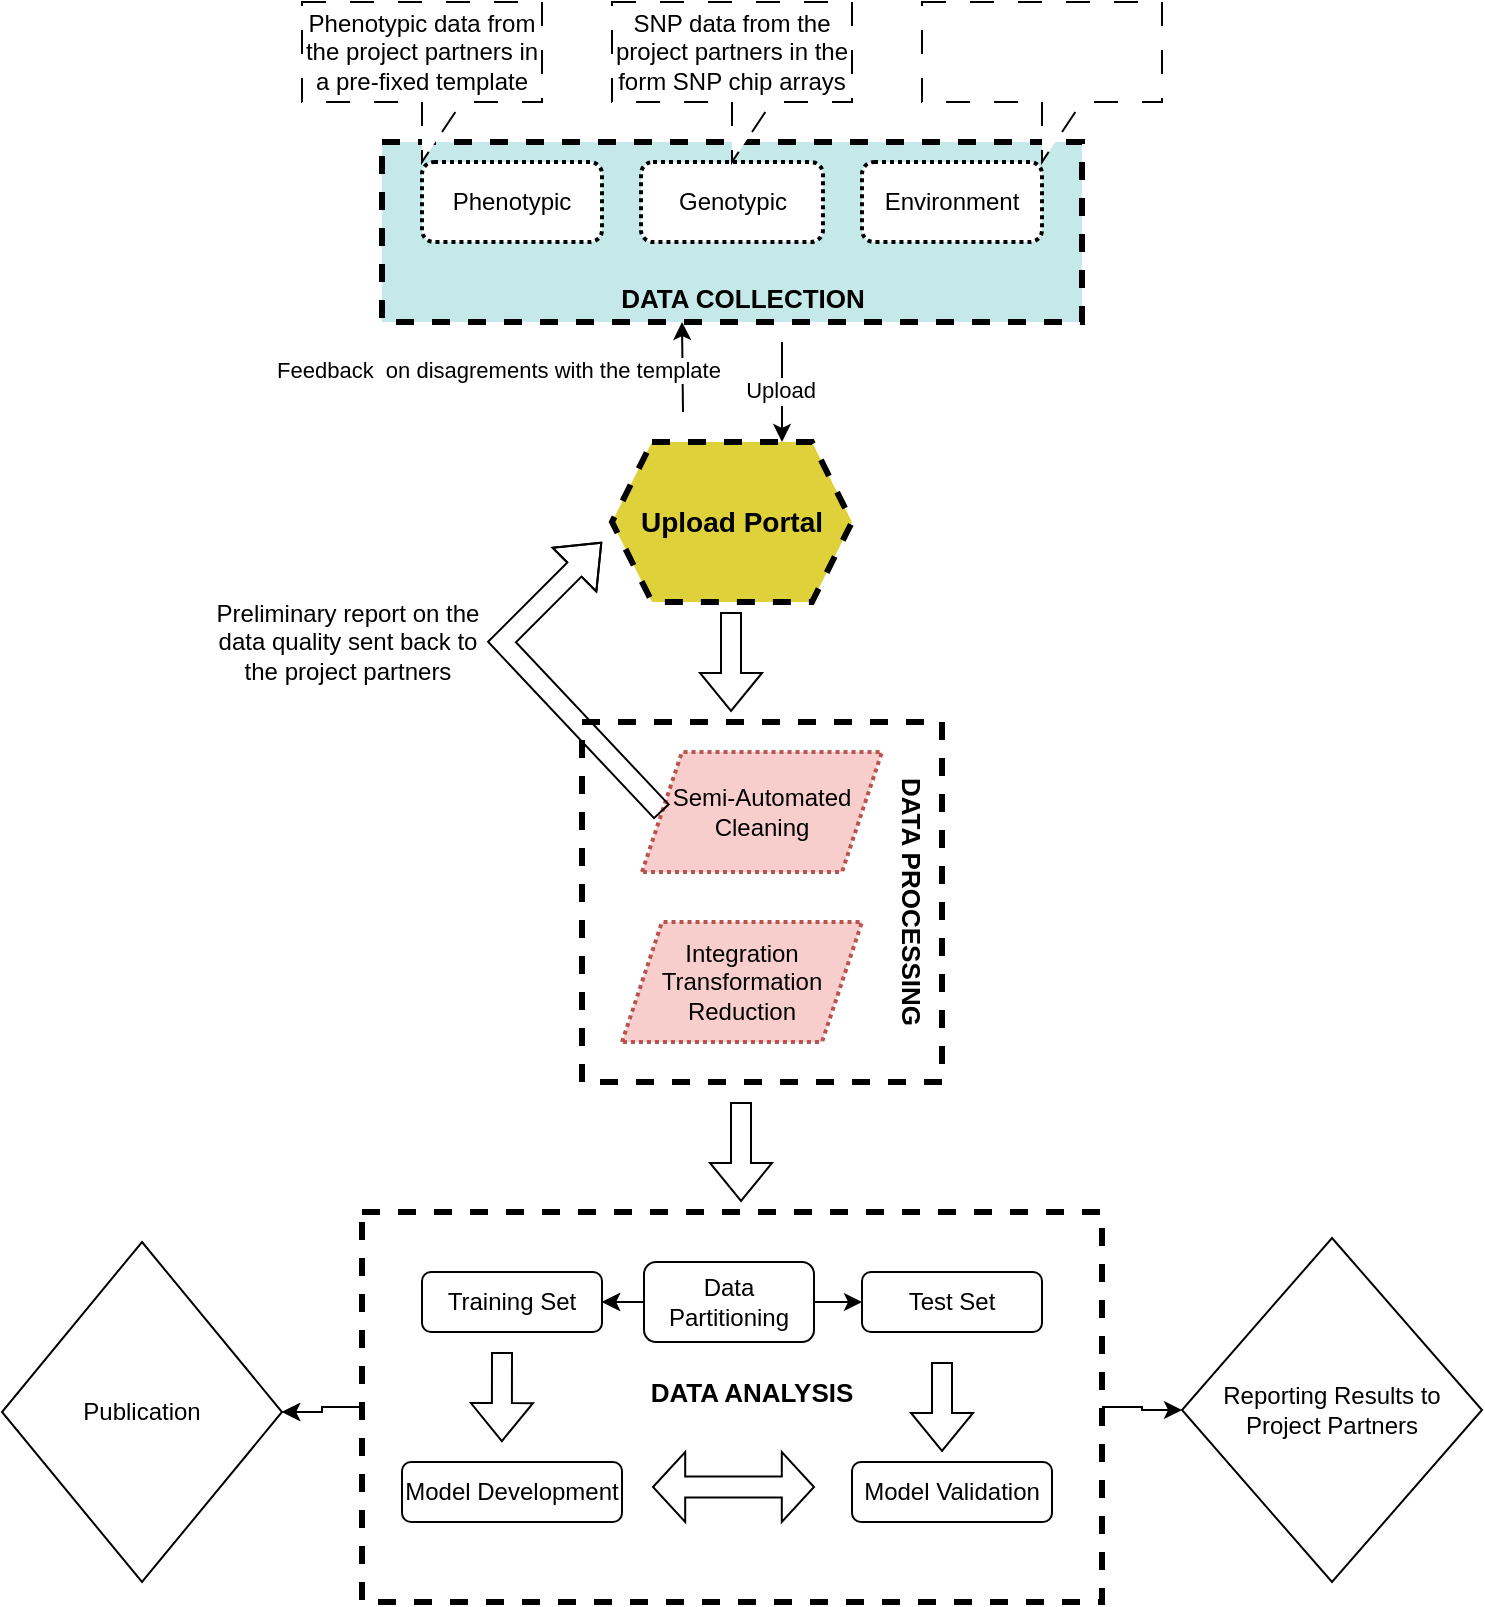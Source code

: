 <mxfile version="21.6.3" type="github">
  <diagram name="Page-1" id="5ZvDu0B-BvRj65fo0EQc">
    <mxGraphModel dx="1434" dy="790" grid="1" gridSize="10" guides="1" tooltips="1" connect="1" arrows="1" fold="1" page="1" pageScale="1" pageWidth="827" pageHeight="1169" math="0" shadow="0">
      <root>
        <mxCell id="0" />
        <mxCell id="1" parent="0" />
        <mxCell id="beYOVeJ275iZk2N2ftyy-1" value="" style="edgeStyle=orthogonalEdgeStyle;rounded=0;orthogonalLoop=1;jettySize=auto;html=1;" edge="1" parent="1" source="oFZK95akWB134CkeK_YD-35" target="oFZK95akWB134CkeK_YD-36">
          <mxGeometry relative="1" as="geometry" />
        </mxCell>
        <mxCell id="beYOVeJ275iZk2N2ftyy-2" value="" style="edgeStyle=orthogonalEdgeStyle;rounded=0;orthogonalLoop=1;jettySize=auto;html=1;" edge="1" parent="1" source="oFZK95akWB134CkeK_YD-35" target="oFZK95akWB134CkeK_YD-36">
          <mxGeometry relative="1" as="geometry" />
        </mxCell>
        <mxCell id="beYOVeJ275iZk2N2ftyy-3" value="" style="edgeStyle=orthogonalEdgeStyle;rounded=0;orthogonalLoop=1;jettySize=auto;html=1;" edge="1" parent="1" source="oFZK95akWB134CkeK_YD-35" target="oFZK95akWB134CkeK_YD-37">
          <mxGeometry relative="1" as="geometry" />
        </mxCell>
        <mxCell id="oFZK95akWB134CkeK_YD-35" value="" style="rounded=0;whiteSpace=wrap;html=1;dashed=1;strokeWidth=3;" parent="1" vertex="1">
          <mxGeometry x="230" y="835" width="370" height="195" as="geometry" />
        </mxCell>
        <mxCell id="oFZK95akWB134CkeK_YD-6" value="" style="rounded=0;whiteSpace=wrap;html=1;fillColor=#c4e9e8;dashed=1;strokeWidth=3;" parent="1" vertex="1">
          <mxGeometry x="240" y="300" width="350" height="90" as="geometry" />
        </mxCell>
        <mxCell id="oFZK95akWB134CkeK_YD-2" value="&lt;b&gt;&lt;font style=&quot;font-size: 14px;&quot;&gt;Upload Portal&lt;/font&gt;&lt;/b&gt;" style="shape=hexagon;perimeter=hexagonPerimeter2;whiteSpace=wrap;html=1;fixedSize=1;dashed=1;strokeWidth=3;fillColor=#dfd13a;" parent="1" vertex="1">
          <mxGeometry x="355" y="450" width="120" height="80" as="geometry" />
        </mxCell>
        <mxCell id="oFZK95akWB134CkeK_YD-3" value="Phenotypic" style="rounded=1;whiteSpace=wrap;html=1;dashed=1;dashPattern=1 1;strokeWidth=2;" parent="1" vertex="1">
          <mxGeometry x="260" y="310" width="90" height="40" as="geometry" />
        </mxCell>
        <mxCell id="oFZK95akWB134CkeK_YD-4" value="Genotypic" style="rounded=1;whiteSpace=wrap;html=1;dashed=1;dashPattern=1 1;strokeWidth=2;" parent="1" vertex="1">
          <mxGeometry x="369.5" y="310" width="91" height="40" as="geometry" />
        </mxCell>
        <mxCell id="oFZK95akWB134CkeK_YD-5" value="Environment" style="rounded=1;whiteSpace=wrap;html=1;dashed=1;dashPattern=1 1;strokeWidth=2;" parent="1" vertex="1">
          <mxGeometry x="480" y="310" width="90" height="40" as="geometry" />
        </mxCell>
        <mxCell id="oFZK95akWB134CkeK_YD-7" value="&lt;font style=&quot;font-size: 13px;&quot;&gt;DATA COLLECTION&lt;/font&gt;" style="text;html=1;strokeColor=none;fillColor=none;align=center;verticalAlign=middle;whiteSpace=wrap;rounded=0;rotation=0;fontSize=21;fontStyle=1" parent="1" vertex="1">
          <mxGeometry x="297.5" y="360" width="245" height="30" as="geometry" />
        </mxCell>
        <mxCell id="oFZK95akWB134CkeK_YD-9" value="" style="endArrow=classic;html=1;rounded=0;" parent="1" edge="1">
          <mxGeometry relative="1" as="geometry">
            <mxPoint x="440" y="400" as="sourcePoint" />
            <mxPoint x="440" y="450" as="targetPoint" />
          </mxGeometry>
        </mxCell>
        <mxCell id="oFZK95akWB134CkeK_YD-10" value="Label" style="edgeLabel;resizable=0;html=1;align=center;verticalAlign=middle;" parent="oFZK95akWB134CkeK_YD-9" connectable="0" vertex="1">
          <mxGeometry relative="1" as="geometry" />
        </mxCell>
        <mxCell id="oFZK95akWB134CkeK_YD-11" value="Upload" style="edgeLabel;html=1;align=center;verticalAlign=middle;resizable=0;points=[];" parent="oFZK95akWB134CkeK_YD-9" vertex="1" connectable="0">
          <mxGeometry x="-0.06" y="-1" relative="1" as="geometry">
            <mxPoint as="offset" />
          </mxGeometry>
        </mxCell>
        <mxCell id="oFZK95akWB134CkeK_YD-12" value="" style="endArrow=classic;html=1;rounded=0;entryX=0.375;entryY=1;entryDx=0;entryDy=0;" parent="1" edge="1">
          <mxGeometry relative="1" as="geometry">
            <mxPoint x="390.5" y="435" as="sourcePoint" />
            <mxPoint x="390" y="390" as="targetPoint" />
          </mxGeometry>
        </mxCell>
        <mxCell id="oFZK95akWB134CkeK_YD-14" value="Feedback&amp;nbsp; on disagrements with the template" style="edgeLabel;html=1;align=center;verticalAlign=middle;resizable=0;points=[];" parent="oFZK95akWB134CkeK_YD-12" vertex="1" connectable="0">
          <mxGeometry x="-0.06" y="-1" relative="1" as="geometry">
            <mxPoint x="-94" as="offset" />
          </mxGeometry>
        </mxCell>
        <mxCell id="oFZK95akWB134CkeK_YD-21" value="" style="whiteSpace=wrap;html=1;aspect=fixed;dashed=1;strokeWidth=3;" parent="1" vertex="1">
          <mxGeometry x="340" y="590" width="180" height="180" as="geometry" />
        </mxCell>
        <mxCell id="oFZK95akWB134CkeK_YD-22" value="Semi-Automated&lt;br&gt;Cleaning" style="shape=parallelogram;perimeter=parallelogramPerimeter;whiteSpace=wrap;html=1;fixedSize=1;dashed=1;dashPattern=1 1;strokeWidth=2;fillColor=#f8cecc;strokeColor=#b85450;" parent="1" vertex="1">
          <mxGeometry x="370" y="605" width="120" height="60" as="geometry" />
        </mxCell>
        <mxCell id="oFZK95akWB134CkeK_YD-24" value="Integration&lt;br&gt;Transformation&lt;br&gt;Reduction" style="shape=parallelogram;perimeter=parallelogramPerimeter;whiteSpace=wrap;html=1;fixedSize=1;dashed=1;dashPattern=1 1;strokeWidth=2;fillColor=#f8cecc;strokeColor=#b85450;" parent="1" vertex="1">
          <mxGeometry x="360" y="690" width="120" height="60" as="geometry" />
        </mxCell>
        <mxCell id="oFZK95akWB134CkeK_YD-25" value="&lt;font style=&quot;font-size: 13px;&quot;&gt;&lt;b&gt;DATA PROCESSING&lt;/b&gt;&lt;/font&gt;" style="text;html=1;strokeColor=none;fillColor=none;align=center;verticalAlign=middle;whiteSpace=wrap;rounded=0;rotation=90;" parent="1" vertex="1">
          <mxGeometry x="440" y="665" width="130" height="30" as="geometry" />
        </mxCell>
        <mxCell id="oFZK95akWB134CkeK_YD-26" value="" style="shape=flexArrow;endArrow=classic;html=1;rounded=0;exitX=0;exitY=0.5;exitDx=0;exitDy=0;" parent="1" source="oFZK95akWB134CkeK_YD-22" edge="1">
          <mxGeometry width="50" height="50" relative="1" as="geometry">
            <mxPoint x="300" y="550" as="sourcePoint" />
            <mxPoint x="350" y="500" as="targetPoint" />
            <Array as="points">
              <mxPoint x="300" y="550" />
            </Array>
          </mxGeometry>
        </mxCell>
        <mxCell id="oFZK95akWB134CkeK_YD-27" value="" style="shape=flexArrow;endArrow=classic;html=1;rounded=0;" parent="1" edge="1">
          <mxGeometry width="50" height="50" relative="1" as="geometry">
            <mxPoint x="414.5" y="535" as="sourcePoint" />
            <mxPoint x="414.5" y="585" as="targetPoint" />
          </mxGeometry>
        </mxCell>
        <mxCell id="oFZK95akWB134CkeK_YD-28" value="Preliminary report on the data quality sent back to the project partners" style="text;html=1;strokeColor=none;fillColor=none;align=center;verticalAlign=middle;whiteSpace=wrap;rounded=0;" parent="1" vertex="1">
          <mxGeometry x="147.5" y="540" width="150" height="20" as="geometry" />
        </mxCell>
        <mxCell id="oFZK95akWB134CkeK_YD-42" value="" style="edgeStyle=orthogonalEdgeStyle;rounded=0;orthogonalLoop=1;jettySize=auto;html=1;" parent="1" source="oFZK95akWB134CkeK_YD-29" target="oFZK95akWB134CkeK_YD-31" edge="1">
          <mxGeometry relative="1" as="geometry" />
        </mxCell>
        <mxCell id="oFZK95akWB134CkeK_YD-43" value="" style="edgeStyle=orthogonalEdgeStyle;rounded=0;orthogonalLoop=1;jettySize=auto;html=1;" parent="1" source="oFZK95akWB134CkeK_YD-29" target="oFZK95akWB134CkeK_YD-31" edge="1">
          <mxGeometry relative="1" as="geometry" />
        </mxCell>
        <mxCell id="oFZK95akWB134CkeK_YD-44" value="" style="edgeStyle=orthogonalEdgeStyle;rounded=0;orthogonalLoop=1;jettySize=auto;html=1;" parent="1" source="oFZK95akWB134CkeK_YD-29" target="oFZK95akWB134CkeK_YD-32" edge="1">
          <mxGeometry relative="1" as="geometry" />
        </mxCell>
        <mxCell id="oFZK95akWB134CkeK_YD-29" value="Data Partitioning" style="rounded=1;whiteSpace=wrap;html=1;" parent="1" vertex="1">
          <mxGeometry x="371" y="860" width="85" height="40" as="geometry" />
        </mxCell>
        <mxCell id="oFZK95akWB134CkeK_YD-31" value="Training Set" style="rounded=1;whiteSpace=wrap;html=1;" parent="1" vertex="1">
          <mxGeometry x="260" y="865" width="90" height="30" as="geometry" />
        </mxCell>
        <mxCell id="oFZK95akWB134CkeK_YD-32" value="Test Set" style="rounded=1;whiteSpace=wrap;html=1;" parent="1" vertex="1">
          <mxGeometry x="480" y="865" width="90" height="30" as="geometry" />
        </mxCell>
        <mxCell id="oFZK95akWB134CkeK_YD-33" value="Model Development" style="rounded=1;whiteSpace=wrap;html=1;" parent="1" vertex="1">
          <mxGeometry x="250" y="960" width="110" height="30" as="geometry" />
        </mxCell>
        <mxCell id="oFZK95akWB134CkeK_YD-34" value="Model Validation" style="rounded=1;whiteSpace=wrap;html=1;" parent="1" vertex="1">
          <mxGeometry x="475" y="960" width="100" height="30" as="geometry" />
        </mxCell>
        <mxCell id="oFZK95akWB134CkeK_YD-36" value="Publication" style="rhombus;whiteSpace=wrap;html=1;" parent="1" vertex="1">
          <mxGeometry x="50" y="850" width="140" height="170" as="geometry" />
        </mxCell>
        <mxCell id="oFZK95akWB134CkeK_YD-37" value="Reporting Results to Project Partners" style="rhombus;whiteSpace=wrap;html=1;" parent="1" vertex="1">
          <mxGeometry x="640" y="848" width="150" height="172" as="geometry" />
        </mxCell>
        <mxCell id="oFZK95akWB134CkeK_YD-38" value="" style="shape=flexArrow;endArrow=classic;html=1;rounded=0;entryX=0.189;entryY=0.59;entryDx=0;entryDy=0;entryPerimeter=0;" parent="1" target="oFZK95akWB134CkeK_YD-35" edge="1">
          <mxGeometry width="50" height="50" relative="1" as="geometry">
            <mxPoint x="300" y="905" as="sourcePoint" />
            <mxPoint x="350" y="855" as="targetPoint" />
          </mxGeometry>
        </mxCell>
        <mxCell id="oFZK95akWB134CkeK_YD-39" value="" style="shape=doubleArrow;whiteSpace=wrap;html=1;" parent="1" vertex="1">
          <mxGeometry x="375.5" y="955" width="80.5" height="35" as="geometry" />
        </mxCell>
        <mxCell id="oFZK95akWB134CkeK_YD-41" value="" style="shape=flexArrow;endArrow=classic;html=1;rounded=0;entryX=0.189;entryY=0.59;entryDx=0;entryDy=0;entryPerimeter=0;" parent="1" edge="1">
          <mxGeometry width="50" height="50" relative="1" as="geometry">
            <mxPoint x="520" y="910" as="sourcePoint" />
            <mxPoint x="520" y="955" as="targetPoint" />
          </mxGeometry>
        </mxCell>
        <mxCell id="oFZK95akWB134CkeK_YD-46" value="Phenotypic data from the project partners in a pre-fixed template" style="shape=callout;whiteSpace=wrap;html=1;perimeter=calloutPerimeter;dashed=1;dashPattern=12 12;" parent="1" vertex="1">
          <mxGeometry x="200" y="230" width="120" height="80" as="geometry" />
        </mxCell>
        <mxCell id="oFZK95akWB134CkeK_YD-47" value="" style="shape=callout;whiteSpace=wrap;html=1;perimeter=calloutPerimeter;dashed=1;dashPattern=12 12;" parent="1" vertex="1">
          <mxGeometry x="510" y="230" width="120" height="80" as="geometry" />
        </mxCell>
        <mxCell id="oFZK95akWB134CkeK_YD-48" value="SNP data from the project partners in the form SNP chip arrays" style="shape=callout;whiteSpace=wrap;html=1;perimeter=calloutPerimeter;dashed=1;dashPattern=12 12;" parent="1" vertex="1">
          <mxGeometry x="355" y="230" width="120" height="80" as="geometry" />
        </mxCell>
        <mxCell id="oFZK95akWB134CkeK_YD-49" value="" style="shape=flexArrow;endArrow=classic;html=1;rounded=0;" parent="1" edge="1">
          <mxGeometry width="50" height="50" relative="1" as="geometry">
            <mxPoint x="419.5" y="780" as="sourcePoint" />
            <mxPoint x="419.5" y="830" as="targetPoint" />
          </mxGeometry>
        </mxCell>
        <mxCell id="R-aJPsxZ6_3DjVfokjPK-3" value="&lt;font style=&quot;font-size: 13px;&quot;&gt;&lt;b&gt;DATA ANALYSIS&lt;/b&gt;&lt;/font&gt;" style="text;html=1;strokeColor=none;fillColor=none;align=center;verticalAlign=middle;whiteSpace=wrap;rounded=0;" parent="1" vertex="1">
          <mxGeometry x="370" y="910" width="110" height="30" as="geometry" />
        </mxCell>
      </root>
    </mxGraphModel>
  </diagram>
</mxfile>
